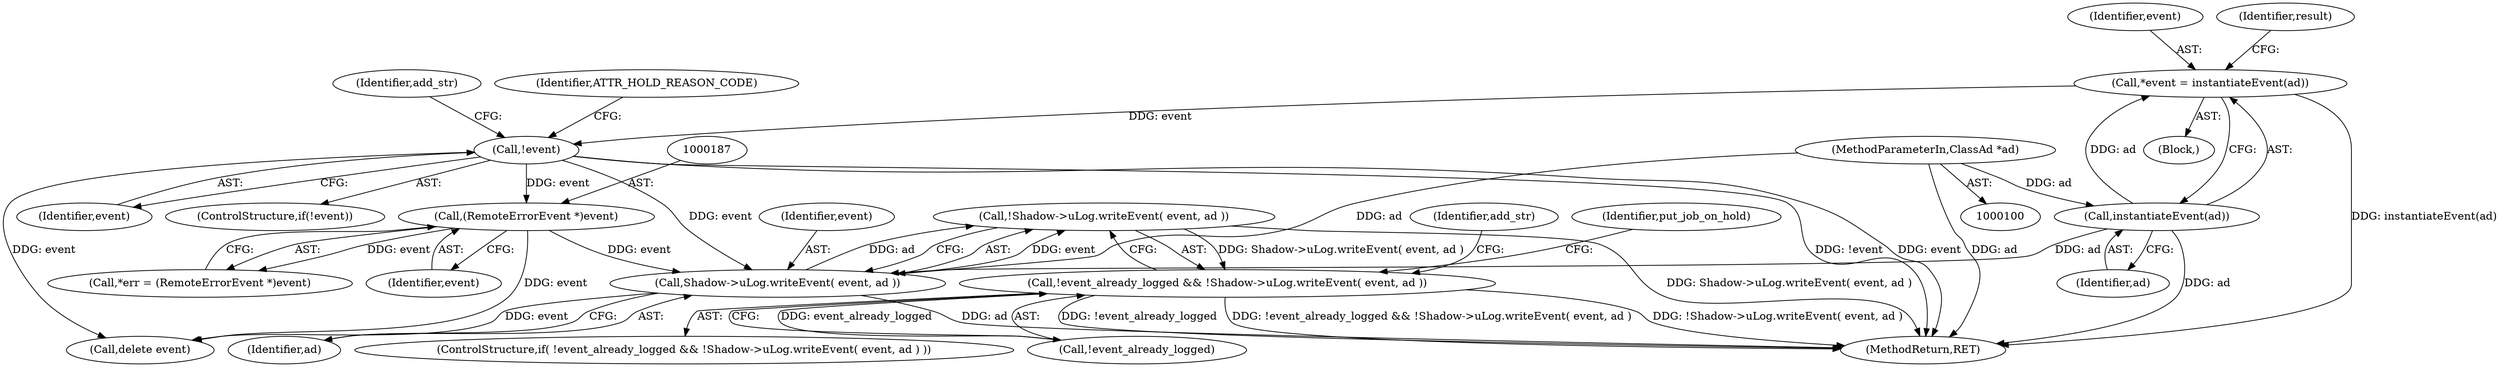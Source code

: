 digraph "0_htcondor_5e5571d1a431eb3c61977b6dd6ec90186ef79867_6@API" {
"1000233" [label="(Call,!Shadow->uLog.writeEvent( event, ad ))"];
"1000234" [label="(Call,Shadow->uLog.writeEvent( event, ad ))"];
"1000186" [label="(Call,(RemoteErrorEvent *)event)"];
"1000142" [label="(Call,!event)"];
"1000104" [label="(Call,*event = instantiateEvent(ad))"];
"1000106" [label="(Call,instantiateEvent(ad))"];
"1000101" [label="(MethodParameterIn,ClassAd *ad)"];
"1000230" [label="(Call,!event_already_logged && !Shadow->uLog.writeEvent( event, ad ))"];
"1000236" [label="(Identifier,ad)"];
"1000143" [label="(Identifier,event)"];
"1000186" [label="(Call,(RemoteErrorEvent *)event)"];
"1000230" [label="(Call,!event_already_logged && !Shadow->uLog.writeEvent( event, ad ))"];
"1000142" [label="(Call,!event)"];
"1000141" [label="(ControlStructure,if(!event))"];
"1000105" [label="(Identifier,event)"];
"1000184" [label="(Call,*err = (RemoteErrorEvent *)event)"];
"1000231" [label="(Call,!event_already_logged)"];
"1000233" [label="(Call,!Shadow->uLog.writeEvent( event, ad ))"];
"1000235" [label="(Identifier,event)"];
"1000110" [label="(Identifier,result)"];
"1000276" [label="(Call,delete event)"];
"1000102" [label="(Block,)"];
"1000280" [label="(MethodReturn,RET)"];
"1000107" [label="(Identifier,ad)"];
"1000157" [label="(Identifier,ATTR_HOLD_REASON_CODE)"];
"1000229" [label="(ControlStructure,if( !event_already_logged && !Shadow->uLog.writeEvent( event, ad ) ))"];
"1000104" [label="(Call,*event = instantiateEvent(ad))"];
"1000147" [label="(Identifier,add_str)"];
"1000101" [label="(MethodParameterIn,ClassAd *ad)"];
"1000250" [label="(Identifier,put_job_on_hold)"];
"1000234" [label="(Call,Shadow->uLog.writeEvent( event, ad ))"];
"1000106" [label="(Call,instantiateEvent(ad))"];
"1000240" [label="(Identifier,add_str)"];
"1000188" [label="(Identifier,event)"];
"1000233" -> "1000230"  [label="AST: "];
"1000233" -> "1000234"  [label="CFG: "];
"1000234" -> "1000233"  [label="AST: "];
"1000230" -> "1000233"  [label="CFG: "];
"1000233" -> "1000280"  [label="DDG: Shadow->uLog.writeEvent( event, ad )"];
"1000233" -> "1000230"  [label="DDG: Shadow->uLog.writeEvent( event, ad )"];
"1000234" -> "1000233"  [label="DDG: event"];
"1000234" -> "1000233"  [label="DDG: ad"];
"1000234" -> "1000236"  [label="CFG: "];
"1000235" -> "1000234"  [label="AST: "];
"1000236" -> "1000234"  [label="AST: "];
"1000234" -> "1000280"  [label="DDG: ad"];
"1000186" -> "1000234"  [label="DDG: event"];
"1000142" -> "1000234"  [label="DDG: event"];
"1000106" -> "1000234"  [label="DDG: ad"];
"1000101" -> "1000234"  [label="DDG: ad"];
"1000234" -> "1000276"  [label="DDG: event"];
"1000186" -> "1000184"  [label="AST: "];
"1000186" -> "1000188"  [label="CFG: "];
"1000187" -> "1000186"  [label="AST: "];
"1000188" -> "1000186"  [label="AST: "];
"1000184" -> "1000186"  [label="CFG: "];
"1000186" -> "1000184"  [label="DDG: event"];
"1000142" -> "1000186"  [label="DDG: event"];
"1000186" -> "1000276"  [label="DDG: event"];
"1000142" -> "1000141"  [label="AST: "];
"1000142" -> "1000143"  [label="CFG: "];
"1000143" -> "1000142"  [label="AST: "];
"1000147" -> "1000142"  [label="CFG: "];
"1000157" -> "1000142"  [label="CFG: "];
"1000142" -> "1000280"  [label="DDG: !event"];
"1000142" -> "1000280"  [label="DDG: event"];
"1000104" -> "1000142"  [label="DDG: event"];
"1000142" -> "1000276"  [label="DDG: event"];
"1000104" -> "1000102"  [label="AST: "];
"1000104" -> "1000106"  [label="CFG: "];
"1000105" -> "1000104"  [label="AST: "];
"1000106" -> "1000104"  [label="AST: "];
"1000110" -> "1000104"  [label="CFG: "];
"1000104" -> "1000280"  [label="DDG: instantiateEvent(ad)"];
"1000106" -> "1000104"  [label="DDG: ad"];
"1000106" -> "1000107"  [label="CFG: "];
"1000107" -> "1000106"  [label="AST: "];
"1000106" -> "1000280"  [label="DDG: ad"];
"1000101" -> "1000106"  [label="DDG: ad"];
"1000101" -> "1000100"  [label="AST: "];
"1000101" -> "1000280"  [label="DDG: ad"];
"1000230" -> "1000229"  [label="AST: "];
"1000230" -> "1000231"  [label="CFG: "];
"1000231" -> "1000230"  [label="AST: "];
"1000240" -> "1000230"  [label="CFG: "];
"1000250" -> "1000230"  [label="CFG: "];
"1000230" -> "1000280"  [label="DDG: !Shadow->uLog.writeEvent( event, ad )"];
"1000230" -> "1000280"  [label="DDG: !event_already_logged"];
"1000230" -> "1000280"  [label="DDG: !event_already_logged && !Shadow->uLog.writeEvent( event, ad )"];
"1000231" -> "1000230"  [label="DDG: event_already_logged"];
}
